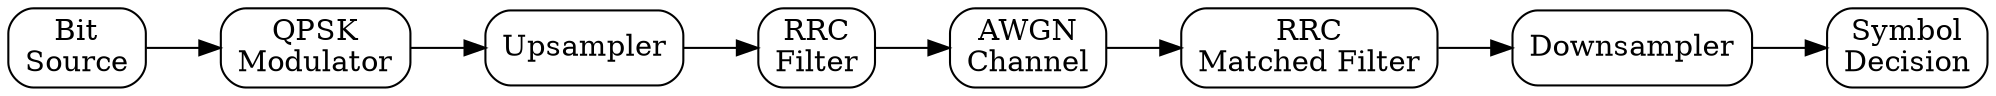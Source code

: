 digraph QPSK_Transceiver {
    rankdir=LR;
    node [shape=box, style=rounded];

    src [label="Bit\nSource"];
    mod [label="QPSK\nModulator"];
    up [label="Upsampler"];
    tx_rrc [label="RRC\nFilter"];
    channel [label="AWGN\nChannel"];
    rx_rrc [label="RRC\nMatched Filter"];
    down [label="Downsampler"];
    decision [label="Symbol\nDecision"];

    src -> mod -> up -> tx_rrc -> channel -> rx_rrc -> down -> decision;
}
